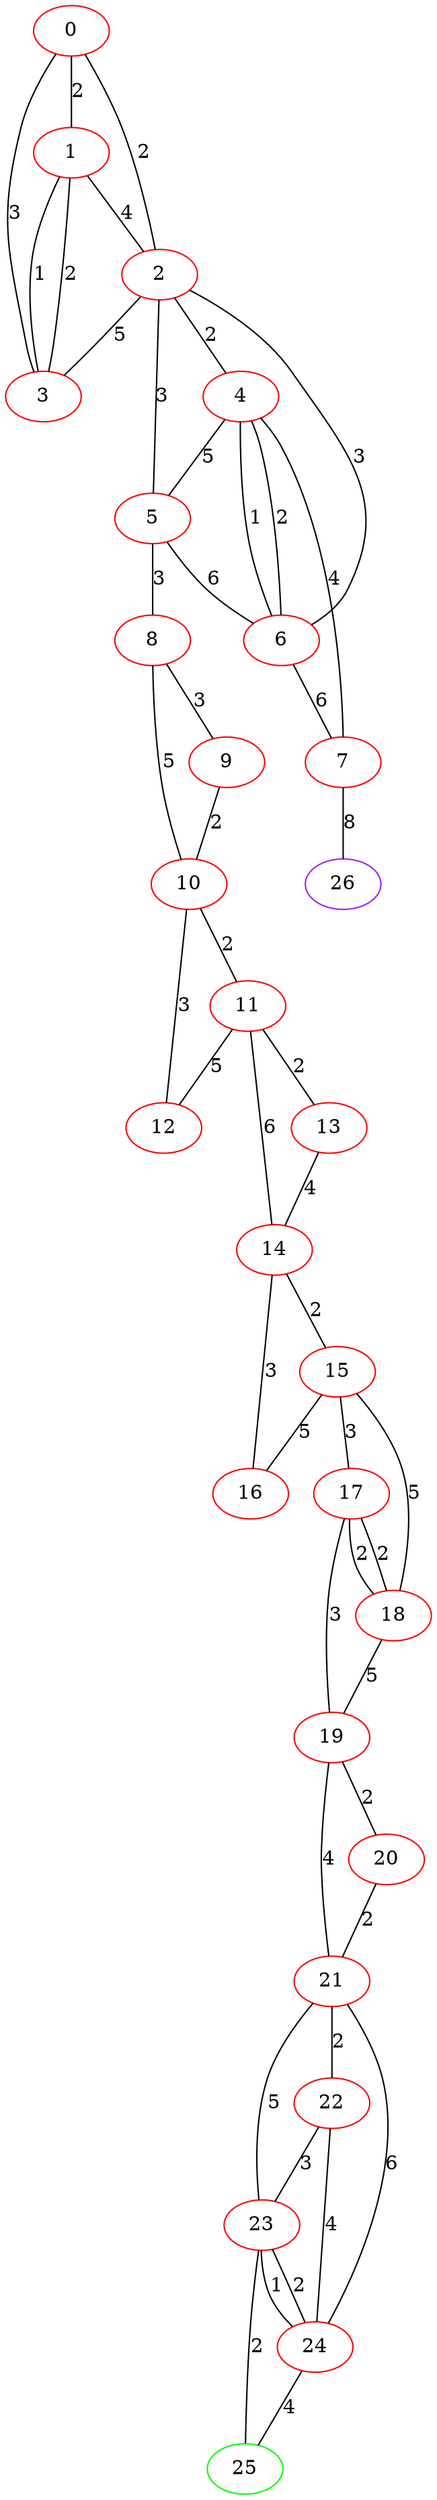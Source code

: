 graph "" {
0 [color=red, weight=1];
1 [color=red, weight=1];
2 [color=red, weight=1];
3 [color=red, weight=1];
4 [color=red, weight=1];
5 [color=red, weight=1];
6 [color=red, weight=1];
7 [color=red, weight=1];
8 [color=red, weight=1];
9 [color=red, weight=1];
10 [color=red, weight=1];
11 [color=red, weight=1];
12 [color=red, weight=1];
13 [color=red, weight=1];
14 [color=red, weight=1];
15 [color=red, weight=1];
16 [color=red, weight=1];
17 [color=red, weight=1];
18 [color=red, weight=1];
19 [color=red, weight=1];
20 [color=red, weight=1];
21 [color=red, weight=1];
22 [color=red, weight=1];
23 [color=red, weight=1];
24 [color=red, weight=1];
25 [color=green, weight=2];
26 [color=purple, weight=4];
0 -- 1  [key=0, label=2];
0 -- 2  [key=0, label=2];
0 -- 3  [key=0, label=3];
1 -- 2  [key=0, label=4];
1 -- 3  [key=0, label=1];
1 -- 3  [key=1, label=2];
2 -- 3  [key=0, label=5];
2 -- 4  [key=0, label=2];
2 -- 5  [key=0, label=3];
2 -- 6  [key=0, label=3];
4 -- 5  [key=0, label=5];
4 -- 6  [key=0, label=2];
4 -- 6  [key=1, label=1];
4 -- 7  [key=0, label=4];
5 -- 8  [key=0, label=3];
5 -- 6  [key=0, label=6];
6 -- 7  [key=0, label=6];
7 -- 26  [key=0, label=8];
8 -- 9  [key=0, label=3];
8 -- 10  [key=0, label=5];
9 -- 10  [key=0, label=2];
10 -- 11  [key=0, label=2];
10 -- 12  [key=0, label=3];
11 -- 12  [key=0, label=5];
11 -- 13  [key=0, label=2];
11 -- 14  [key=0, label=6];
13 -- 14  [key=0, label=4];
14 -- 16  [key=0, label=3];
14 -- 15  [key=0, label=2];
15 -- 16  [key=0, label=5];
15 -- 17  [key=0, label=3];
15 -- 18  [key=0, label=5];
17 -- 18  [key=0, label=2];
17 -- 18  [key=1, label=2];
17 -- 19  [key=0, label=3];
18 -- 19  [key=0, label=5];
19 -- 20  [key=0, label=2];
19 -- 21  [key=0, label=4];
20 -- 21  [key=0, label=2];
21 -- 24  [key=0, label=6];
21 -- 22  [key=0, label=2];
21 -- 23  [key=0, label=5];
22 -- 24  [key=0, label=4];
22 -- 23  [key=0, label=3];
23 -- 24  [key=0, label=1];
23 -- 24  [key=1, label=2];
23 -- 25  [key=0, label=2];
24 -- 25  [key=0, label=4];
}
